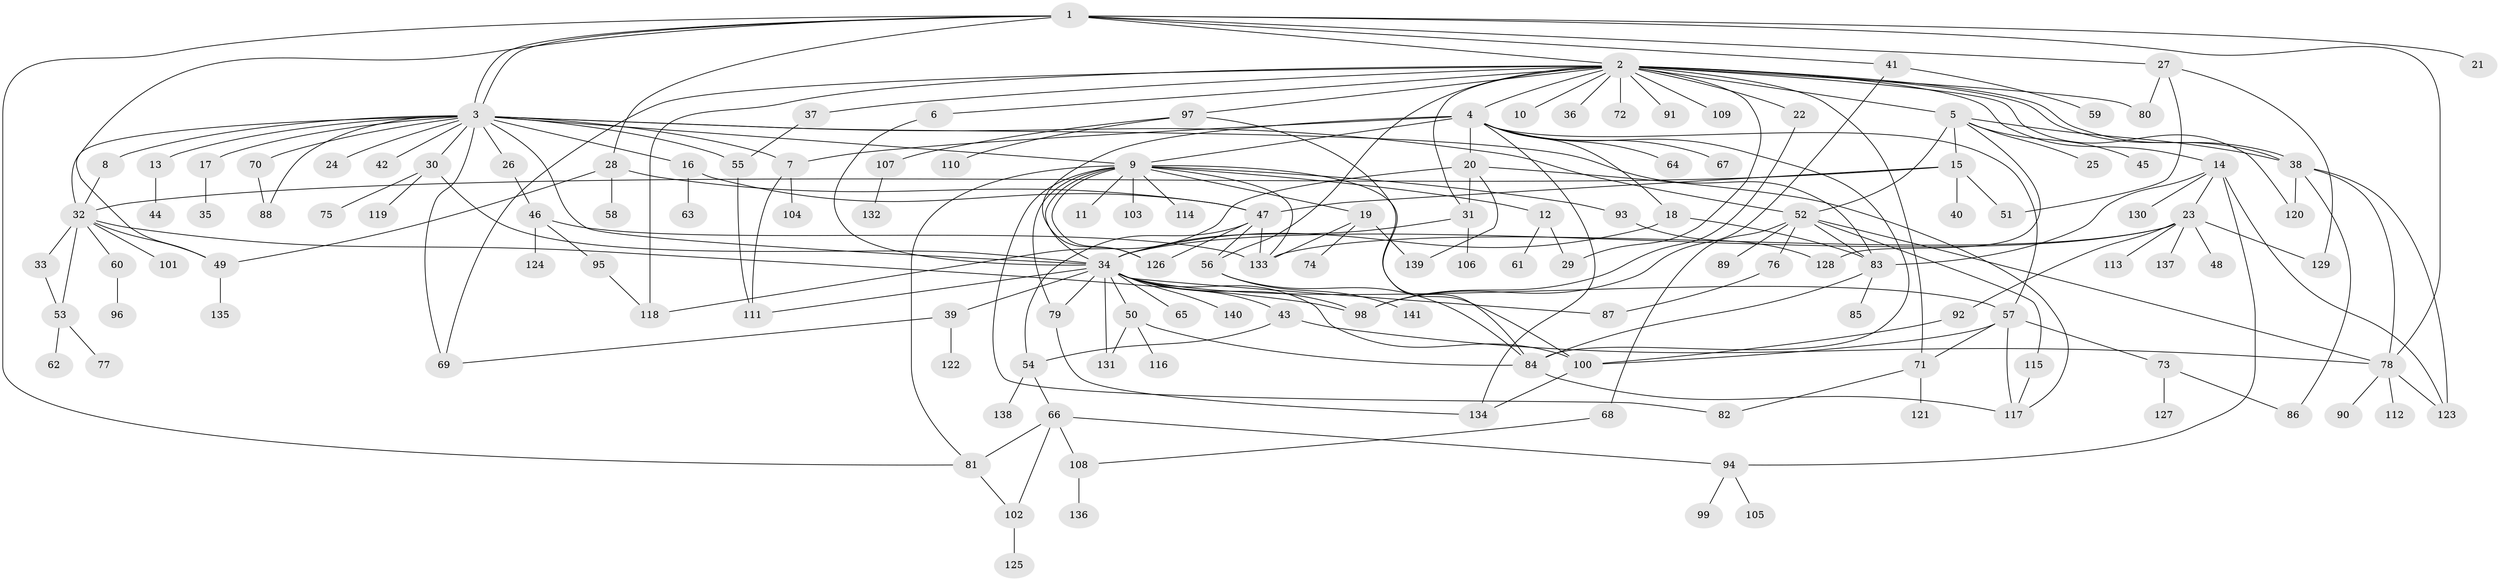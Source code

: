 // coarse degree distribution, {11: 0.009259259259259259, 22: 0.009259259259259259, 23: 0.009259259259259259, 12: 0.009259259259259259, 6: 0.037037037037037035, 2: 0.16666666666666666, 4: 0.06481481481481481, 14: 0.009259259259259259, 1: 0.42592592592592593, 3: 0.14814814814814814, 5: 0.027777777777777776, 7: 0.046296296296296294, 8: 0.009259259259259259, 10: 0.009259259259259259, 19: 0.009259259259259259, 9: 0.009259259259259259}
// Generated by graph-tools (version 1.1) at 2025/52/02/27/25 19:52:00]
// undirected, 141 vertices, 218 edges
graph export_dot {
graph [start="1"]
  node [color=gray90,style=filled];
  1;
  2;
  3;
  4;
  5;
  6;
  7;
  8;
  9;
  10;
  11;
  12;
  13;
  14;
  15;
  16;
  17;
  18;
  19;
  20;
  21;
  22;
  23;
  24;
  25;
  26;
  27;
  28;
  29;
  30;
  31;
  32;
  33;
  34;
  35;
  36;
  37;
  38;
  39;
  40;
  41;
  42;
  43;
  44;
  45;
  46;
  47;
  48;
  49;
  50;
  51;
  52;
  53;
  54;
  55;
  56;
  57;
  58;
  59;
  60;
  61;
  62;
  63;
  64;
  65;
  66;
  67;
  68;
  69;
  70;
  71;
  72;
  73;
  74;
  75;
  76;
  77;
  78;
  79;
  80;
  81;
  82;
  83;
  84;
  85;
  86;
  87;
  88;
  89;
  90;
  91;
  92;
  93;
  94;
  95;
  96;
  97;
  98;
  99;
  100;
  101;
  102;
  103;
  104;
  105;
  106;
  107;
  108;
  109;
  110;
  111;
  112;
  113;
  114;
  115;
  116;
  117;
  118;
  119;
  120;
  121;
  122;
  123;
  124;
  125;
  126;
  127;
  128;
  129;
  130;
  131;
  132;
  133;
  134;
  135;
  136;
  137;
  138;
  139;
  140;
  141;
  1 -- 2;
  1 -- 3;
  1 -- 3;
  1 -- 21;
  1 -- 27;
  1 -- 28;
  1 -- 41;
  1 -- 49;
  1 -- 78;
  1 -- 81;
  2 -- 4;
  2 -- 5;
  2 -- 6;
  2 -- 10;
  2 -- 14;
  2 -- 22;
  2 -- 29;
  2 -- 31;
  2 -- 36;
  2 -- 37;
  2 -- 38;
  2 -- 38;
  2 -- 56;
  2 -- 69;
  2 -- 71;
  2 -- 72;
  2 -- 80;
  2 -- 91;
  2 -- 97;
  2 -- 109;
  2 -- 118;
  2 -- 120;
  3 -- 7;
  3 -- 8;
  3 -- 9;
  3 -- 13;
  3 -- 16;
  3 -- 17;
  3 -- 24;
  3 -- 26;
  3 -- 30;
  3 -- 32;
  3 -- 34;
  3 -- 42;
  3 -- 52;
  3 -- 55;
  3 -- 69;
  3 -- 70;
  3 -- 83;
  3 -- 88;
  4 -- 7;
  4 -- 9;
  4 -- 18;
  4 -- 20;
  4 -- 57;
  4 -- 64;
  4 -- 67;
  4 -- 84;
  4 -- 126;
  4 -- 134;
  5 -- 15;
  5 -- 25;
  5 -- 38;
  5 -- 45;
  5 -- 52;
  5 -- 128;
  6 -- 34;
  7 -- 104;
  7 -- 111;
  8 -- 32;
  9 -- 11;
  9 -- 12;
  9 -- 19;
  9 -- 34;
  9 -- 79;
  9 -- 81;
  9 -- 82;
  9 -- 84;
  9 -- 93;
  9 -- 103;
  9 -- 114;
  9 -- 126;
  9 -- 133;
  12 -- 29;
  12 -- 61;
  13 -- 44;
  14 -- 23;
  14 -- 83;
  14 -- 94;
  14 -- 123;
  14 -- 130;
  15 -- 32;
  15 -- 40;
  15 -- 47;
  15 -- 51;
  16 -- 47;
  16 -- 63;
  17 -- 35;
  18 -- 34;
  18 -- 83;
  19 -- 74;
  19 -- 133;
  19 -- 139;
  20 -- 31;
  20 -- 117;
  20 -- 118;
  20 -- 139;
  22 -- 98;
  23 -- 34;
  23 -- 48;
  23 -- 92;
  23 -- 113;
  23 -- 129;
  23 -- 133;
  23 -- 137;
  26 -- 46;
  27 -- 51;
  27 -- 80;
  27 -- 129;
  28 -- 47;
  28 -- 49;
  28 -- 58;
  30 -- 34;
  30 -- 75;
  30 -- 119;
  31 -- 34;
  31 -- 106;
  32 -- 33;
  32 -- 49;
  32 -- 53;
  32 -- 60;
  32 -- 98;
  32 -- 101;
  33 -- 53;
  34 -- 39;
  34 -- 43;
  34 -- 50;
  34 -- 57;
  34 -- 65;
  34 -- 79;
  34 -- 87;
  34 -- 98;
  34 -- 100;
  34 -- 111;
  34 -- 131;
  34 -- 140;
  37 -- 55;
  38 -- 78;
  38 -- 86;
  38 -- 120;
  38 -- 123;
  39 -- 69;
  39 -- 122;
  41 -- 59;
  41 -- 98;
  43 -- 54;
  43 -- 78;
  46 -- 95;
  46 -- 124;
  46 -- 133;
  47 -- 54;
  47 -- 56;
  47 -- 126;
  47 -- 133;
  49 -- 135;
  50 -- 84;
  50 -- 116;
  50 -- 131;
  52 -- 68;
  52 -- 76;
  52 -- 78;
  52 -- 83;
  52 -- 89;
  52 -- 115;
  53 -- 62;
  53 -- 77;
  54 -- 66;
  54 -- 138;
  55 -- 111;
  56 -- 84;
  56 -- 141;
  57 -- 71;
  57 -- 73;
  57 -- 100;
  57 -- 117;
  60 -- 96;
  66 -- 81;
  66 -- 94;
  66 -- 102;
  66 -- 108;
  68 -- 108;
  70 -- 88;
  71 -- 82;
  71 -- 121;
  73 -- 86;
  73 -- 127;
  76 -- 87;
  78 -- 90;
  78 -- 112;
  78 -- 123;
  79 -- 134;
  81 -- 102;
  83 -- 84;
  83 -- 85;
  84 -- 117;
  92 -- 100;
  93 -- 128;
  94 -- 99;
  94 -- 105;
  95 -- 118;
  97 -- 100;
  97 -- 107;
  97 -- 110;
  100 -- 134;
  102 -- 125;
  107 -- 132;
  108 -- 136;
  115 -- 117;
}
